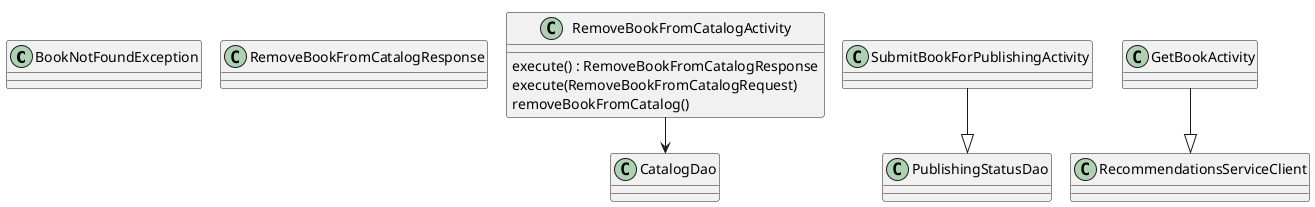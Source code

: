 PARTICIPANTS: use this file for creating the remove book from catalog diagram in mastery task 01
@startuml
!pragma layout smetana

class BookNotFoundException {

}

class RemoveBookFromCatalogResponse {

}
class RemoveBookFromCatalogActivity {
execute() : RemoveBookFromCatalogResponse
execute(RemoveBookFromCatalogRequest)
removeBookFromCatalog()
}
class SubmitBookForPublishingActivity{

}



RemoveBookFromCatalogActivity -->  CatalogDao
GetBookActivity --|> RecommendationsServiceClient
SubmitBookForPublishingActivity --|> PublishingStatusDao


@enduml